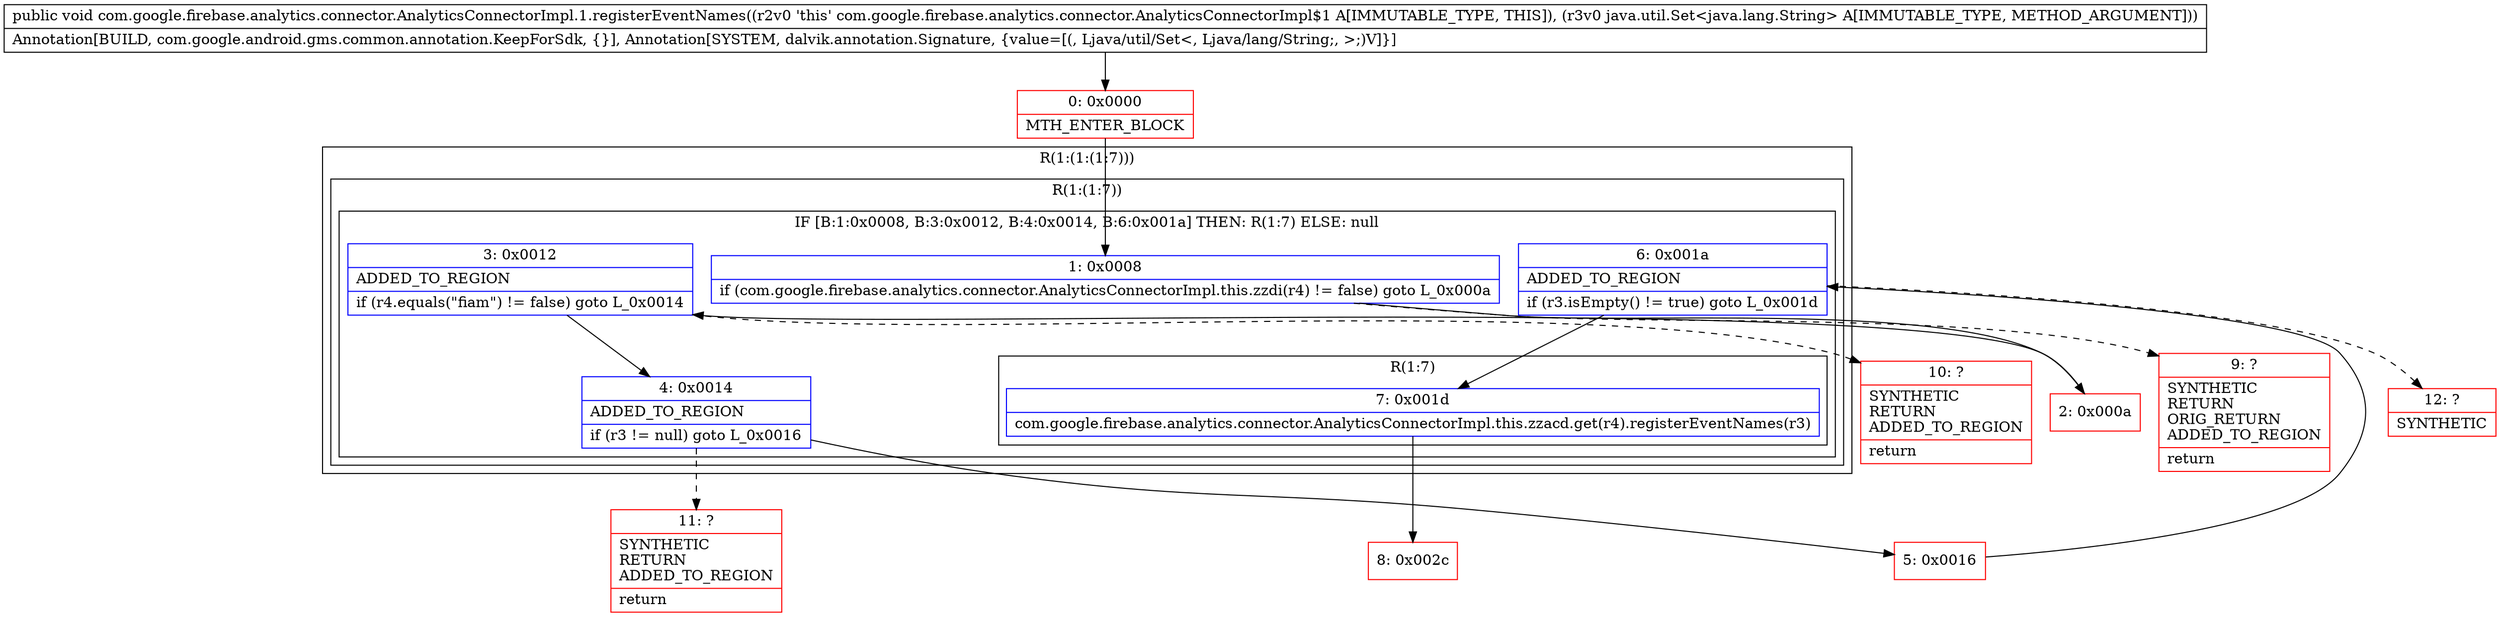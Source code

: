 digraph "CFG forcom.google.firebase.analytics.connector.AnalyticsConnectorImpl.1.registerEventNames(Ljava\/util\/Set;)V" {
subgraph cluster_Region_1082940045 {
label = "R(1:(1:(1:7)))";
node [shape=record,color=blue];
subgraph cluster_Region_1489124650 {
label = "R(1:(1:7))";
node [shape=record,color=blue];
subgraph cluster_IfRegion_1276546748 {
label = "IF [B:1:0x0008, B:3:0x0012, B:4:0x0014, B:6:0x001a] THEN: R(1:7) ELSE: null";
node [shape=record,color=blue];
Node_1 [shape=record,label="{1\:\ 0x0008|if (com.google.firebase.analytics.connector.AnalyticsConnectorImpl.this.zzdi(r4) != false) goto L_0x000a\l}"];
Node_3 [shape=record,label="{3\:\ 0x0012|ADDED_TO_REGION\l|if (r4.equals(\"fiam\") != false) goto L_0x0014\l}"];
Node_4 [shape=record,label="{4\:\ 0x0014|ADDED_TO_REGION\l|if (r3 != null) goto L_0x0016\l}"];
Node_6 [shape=record,label="{6\:\ 0x001a|ADDED_TO_REGION\l|if (r3.isEmpty() != true) goto L_0x001d\l}"];
subgraph cluster_Region_1784593342 {
label = "R(1:7)";
node [shape=record,color=blue];
Node_7 [shape=record,label="{7\:\ 0x001d|com.google.firebase.analytics.connector.AnalyticsConnectorImpl.this.zzacd.get(r4).registerEventNames(r3)\l}"];
}
}
}
}
Node_0 [shape=record,color=red,label="{0\:\ 0x0000|MTH_ENTER_BLOCK\l}"];
Node_2 [shape=record,color=red,label="{2\:\ 0x000a}"];
Node_5 [shape=record,color=red,label="{5\:\ 0x0016}"];
Node_8 [shape=record,color=red,label="{8\:\ 0x002c}"];
Node_9 [shape=record,color=red,label="{9\:\ ?|SYNTHETIC\lRETURN\lORIG_RETURN\lADDED_TO_REGION\l|return\l}"];
Node_10 [shape=record,color=red,label="{10\:\ ?|SYNTHETIC\lRETURN\lADDED_TO_REGION\l|return\l}"];
Node_11 [shape=record,color=red,label="{11\:\ ?|SYNTHETIC\lRETURN\lADDED_TO_REGION\l|return\l}"];
Node_12 [shape=record,color=red,label="{12\:\ ?|SYNTHETIC\l}"];
MethodNode[shape=record,label="{public void com.google.firebase.analytics.connector.AnalyticsConnectorImpl.1.registerEventNames((r2v0 'this' com.google.firebase.analytics.connector.AnalyticsConnectorImpl$1 A[IMMUTABLE_TYPE, THIS]), (r3v0 java.util.Set\<java.lang.String\> A[IMMUTABLE_TYPE, METHOD_ARGUMENT]))  | Annotation[BUILD, com.google.android.gms.common.annotation.KeepForSdk, \{\}], Annotation[SYSTEM, dalvik.annotation.Signature, \{value=[(, Ljava\/util\/Set\<, Ljava\/lang\/String;, \>;)V]\}]\l}"];
MethodNode -> Node_0;
Node_1 -> Node_2;
Node_1 -> Node_9[style=dashed];
Node_3 -> Node_4;
Node_3 -> Node_10[style=dashed];
Node_4 -> Node_5;
Node_4 -> Node_11[style=dashed];
Node_6 -> Node_7;
Node_6 -> Node_12[style=dashed];
Node_7 -> Node_8;
Node_0 -> Node_1;
Node_2 -> Node_3;
Node_5 -> Node_6;
}

